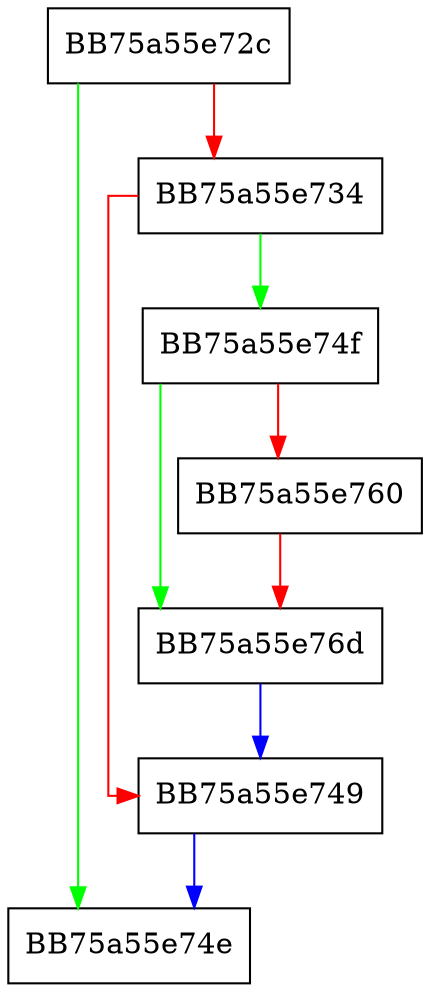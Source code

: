 digraph sqlite3SystemError {
  node [shape="box"];
  graph [splines=ortho];
  BB75a55e72c -> BB75a55e74e [color="green"];
  BB75a55e72c -> BB75a55e734 [color="red"];
  BB75a55e734 -> BB75a55e74f [color="green"];
  BB75a55e734 -> BB75a55e749 [color="red"];
  BB75a55e749 -> BB75a55e74e [color="blue"];
  BB75a55e74f -> BB75a55e76d [color="green"];
  BB75a55e74f -> BB75a55e760 [color="red"];
  BB75a55e760 -> BB75a55e76d [color="red"];
  BB75a55e76d -> BB75a55e749 [color="blue"];
}